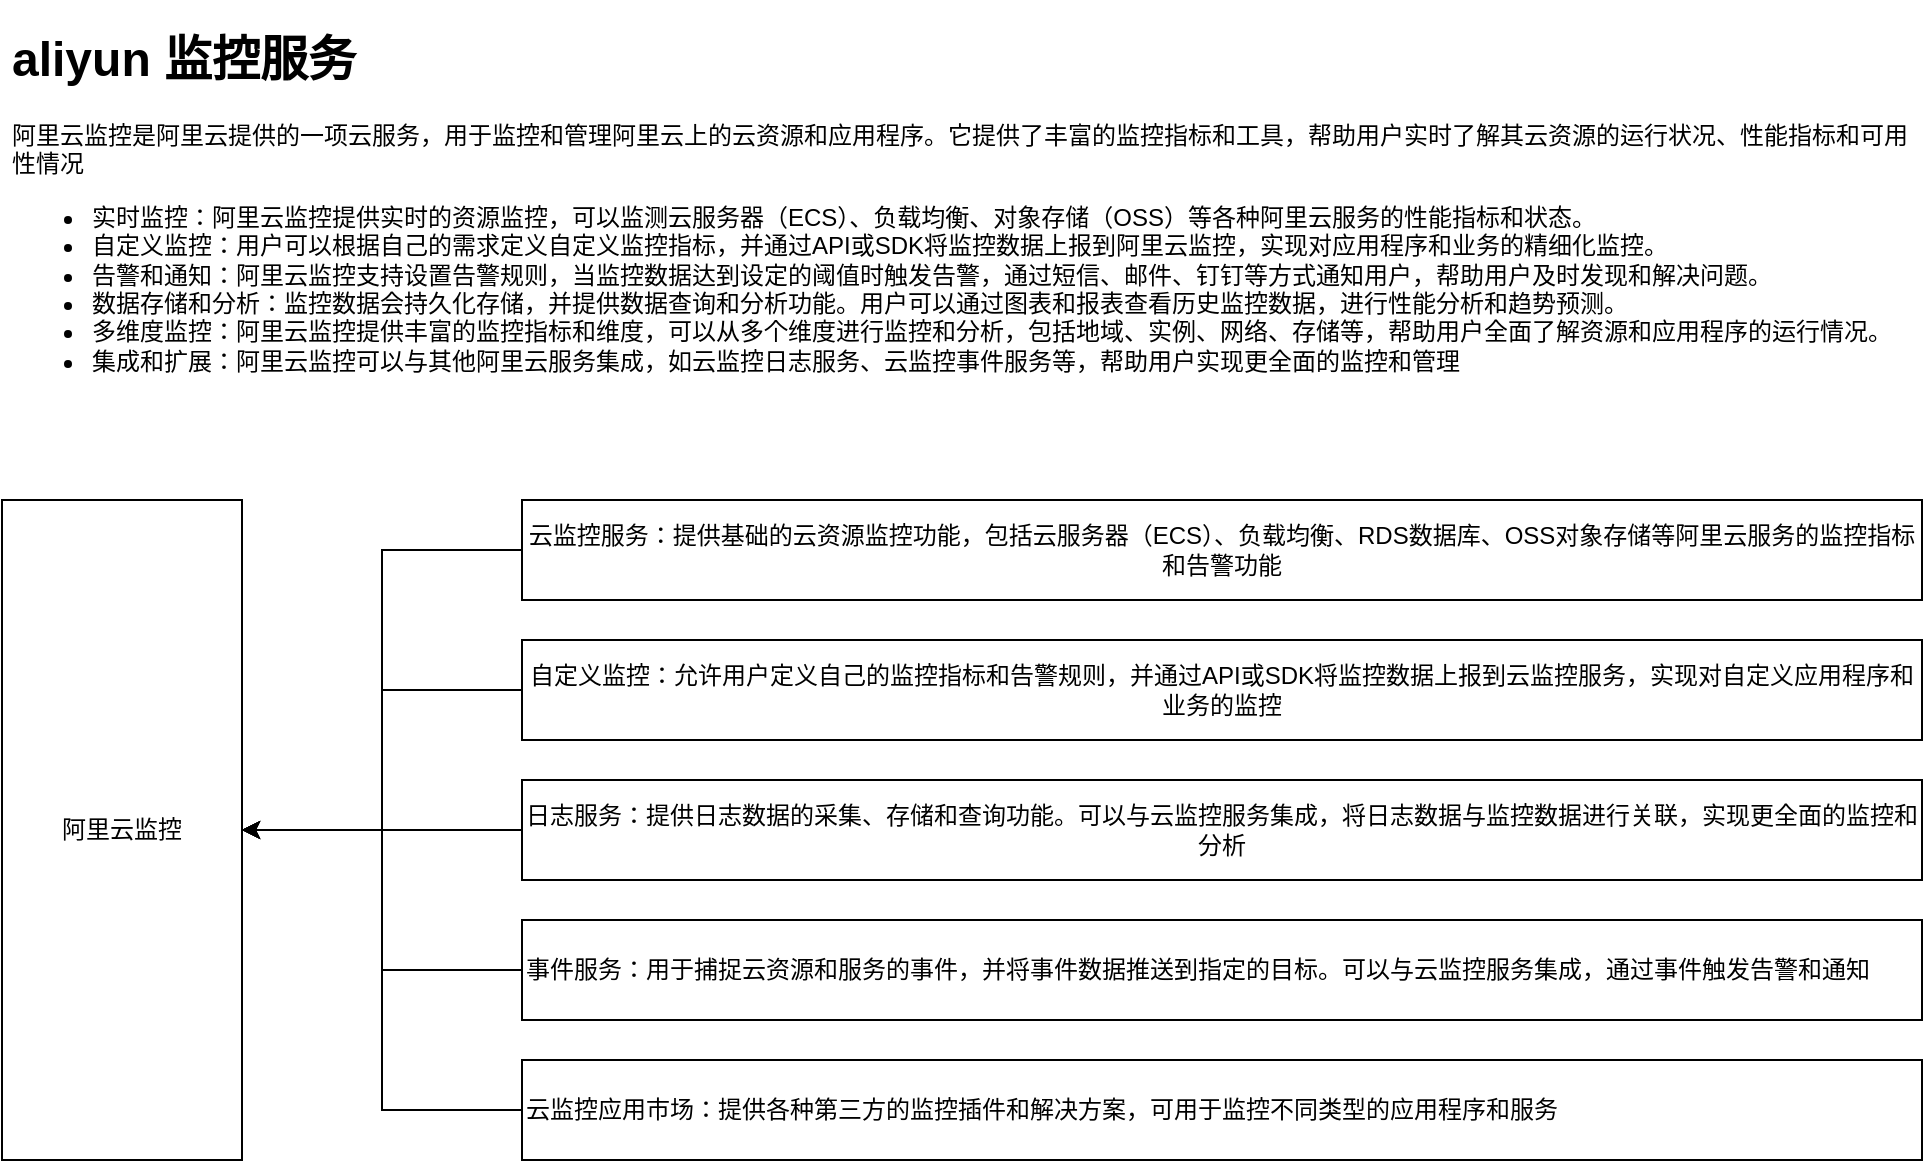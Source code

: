 <mxfile version="21.2.1" type="github">
  <diagram name="第 1 页" id="SrVqRkom7Quez6rHvEq0">
    <mxGraphModel dx="1434" dy="756" grid="1" gridSize="10" guides="1" tooltips="1" connect="1" arrows="1" fold="1" page="1" pageScale="1" pageWidth="1169" pageHeight="1654" math="0" shadow="0">
      <root>
        <mxCell id="0" />
        <mxCell id="1" parent="0" />
        <mxCell id="ClJIuVaFxzLPGe9Ce5QV-2" value="&lt;h1&gt;aliyun 监控服务&lt;/h1&gt;&lt;p&gt;阿里云监控是阿里云提供的一项云服务，用于监控和管理阿里云上的云资源和应用程序。它提供了丰富的监控指标和工具，帮助用户实时了解其云资源的运行状况、性能指标和可用性情况&lt;br&gt;&lt;/p&gt;&lt;p&gt;&lt;/p&gt;&lt;ul&gt;&lt;li&gt;实时监控：阿里云监控提供实时的资源监控，可以监测云服务器（ECS）、负载均衡、对象存储（OSS）等各种阿里云服务的性能指标和状态。&lt;/li&gt;&lt;li&gt;自定义监控：用户可以根据自己的需求定义自定义监控指标，并通过API或SDK将监控数据上报到阿里云监控，实现对应用程序和业务的精细化监控。&lt;/li&gt;&lt;li&gt;告警和通知：阿里云监控支持设置告警规则，当监控数据达到设定的阈值时触发告警，通过短信、邮件、钉钉等方式通知用户，帮助用户及时发现和解决问题。&lt;/li&gt;&lt;li&gt;数据存储和分析：监控数据会持久化存储，并提供数据查询和分析功能。用户可以通过图表和报表查看历史监控数据，进行性能分析和趋势预测。&lt;/li&gt;&lt;li&gt;多维度监控：阿里云监控提供丰富的监控指标和维度，可以从多个维度进行监控和分析，包括地域、实例、网络、存储等，帮助用户全面了解资源和应用程序的运行情况。&lt;/li&gt;&lt;li&gt;集成和扩展：阿里云监控可以与其他阿里云服务集成，如云监控日志服务、云监控事件服务等，帮助用户实现更全面的监控和管理&lt;/li&gt;&lt;/ul&gt;&lt;p&gt;&lt;/p&gt;" style="text;html=1;strokeColor=none;fillColor=none;spacing=5;spacingTop=-20;whiteSpace=wrap;overflow=hidden;rounded=0;" vertex="1" parent="1">
          <mxGeometry x="120" y="70" width="960" height="200" as="geometry" />
        </mxCell>
        <mxCell id="ClJIuVaFxzLPGe9Ce5QV-4" value="阿里云监控" style="rounded=0;whiteSpace=wrap;html=1;" vertex="1" parent="1">
          <mxGeometry x="120" y="310" width="120" height="330" as="geometry" />
        </mxCell>
        <mxCell id="ClJIuVaFxzLPGe9Ce5QV-13" style="edgeStyle=orthogonalEdgeStyle;rounded=0;orthogonalLoop=1;jettySize=auto;html=1;entryX=1;entryY=0.5;entryDx=0;entryDy=0;" edge="1" parent="1" source="ClJIuVaFxzLPGe9Ce5QV-5" target="ClJIuVaFxzLPGe9Ce5QV-4">
          <mxGeometry relative="1" as="geometry" />
        </mxCell>
        <mxCell id="ClJIuVaFxzLPGe9Ce5QV-5" value="云监控服务：提供基础的云资源监控功能，包括云服务器（ECS）、负载均衡、RDS数据库、OSS对象存储等阿里云服务的监控指标和告警功能" style="rounded=0;whiteSpace=wrap;html=1;align=center;" vertex="1" parent="1">
          <mxGeometry x="380" y="310" width="700" height="50" as="geometry" />
        </mxCell>
        <mxCell id="ClJIuVaFxzLPGe9Ce5QV-14" style="edgeStyle=orthogonalEdgeStyle;rounded=0;orthogonalLoop=1;jettySize=auto;html=1;entryX=1;entryY=0.5;entryDx=0;entryDy=0;" edge="1" parent="1" source="ClJIuVaFxzLPGe9Ce5QV-6" target="ClJIuVaFxzLPGe9Ce5QV-4">
          <mxGeometry relative="1" as="geometry" />
        </mxCell>
        <mxCell id="ClJIuVaFxzLPGe9Ce5QV-6" value="自定义监控：允许用户定义自己的监控指标和告警规则，并通过API或SDK将监控数据上报到云监控服务，实现对自定义应用程序和业务的监控" style="rounded=0;whiteSpace=wrap;html=1;" vertex="1" parent="1">
          <mxGeometry x="380" y="380" width="700" height="50" as="geometry" />
        </mxCell>
        <mxCell id="ClJIuVaFxzLPGe9Ce5QV-17" style="edgeStyle=orthogonalEdgeStyle;rounded=0;orthogonalLoop=1;jettySize=auto;html=1;entryX=1;entryY=0.5;entryDx=0;entryDy=0;" edge="1" parent="1" source="ClJIuVaFxzLPGe9Ce5QV-7" target="ClJIuVaFxzLPGe9Ce5QV-4">
          <mxGeometry relative="1" as="geometry" />
        </mxCell>
        <mxCell id="ClJIuVaFxzLPGe9Ce5QV-7" value="云监控应用市场：提供各种第三方的监控插件和解决方案，可用于监控不同类型的应用程序和服务" style="rounded=0;whiteSpace=wrap;html=1;align=left;" vertex="1" parent="1">
          <mxGeometry x="380" y="590" width="700" height="50" as="geometry" />
        </mxCell>
        <mxCell id="ClJIuVaFxzLPGe9Ce5QV-16" style="edgeStyle=orthogonalEdgeStyle;rounded=0;orthogonalLoop=1;jettySize=auto;html=1;entryX=1;entryY=0.5;entryDx=0;entryDy=0;" edge="1" parent="1" source="ClJIuVaFxzLPGe9Ce5QV-8" target="ClJIuVaFxzLPGe9Ce5QV-4">
          <mxGeometry relative="1" as="geometry" />
        </mxCell>
        <mxCell id="ClJIuVaFxzLPGe9Ce5QV-8" value="事件服务：用于捕捉云资源和服务的事件，并将事件数据推送到指定的目标。可以与云监控服务集成，通过事件触发告警和通知" style="rounded=0;whiteSpace=wrap;html=1;align=left;" vertex="1" parent="1">
          <mxGeometry x="380" y="520" width="700" height="50" as="geometry" />
        </mxCell>
        <mxCell id="ClJIuVaFxzLPGe9Ce5QV-15" style="edgeStyle=orthogonalEdgeStyle;rounded=0;orthogonalLoop=1;jettySize=auto;html=1;" edge="1" parent="1" source="ClJIuVaFxzLPGe9Ce5QV-9" target="ClJIuVaFxzLPGe9Ce5QV-4">
          <mxGeometry relative="1" as="geometry" />
        </mxCell>
        <mxCell id="ClJIuVaFxzLPGe9Ce5QV-9" value="日志服务：提供日志数据的采集、存储和查询功能。可以与云监控服务集成，将日志数据与监控数据进行关联，实现更全面的监控和分析" style="rounded=0;whiteSpace=wrap;html=1;" vertex="1" parent="1">
          <mxGeometry x="380" y="450" width="700" height="50" as="geometry" />
        </mxCell>
      </root>
    </mxGraphModel>
  </diagram>
</mxfile>

